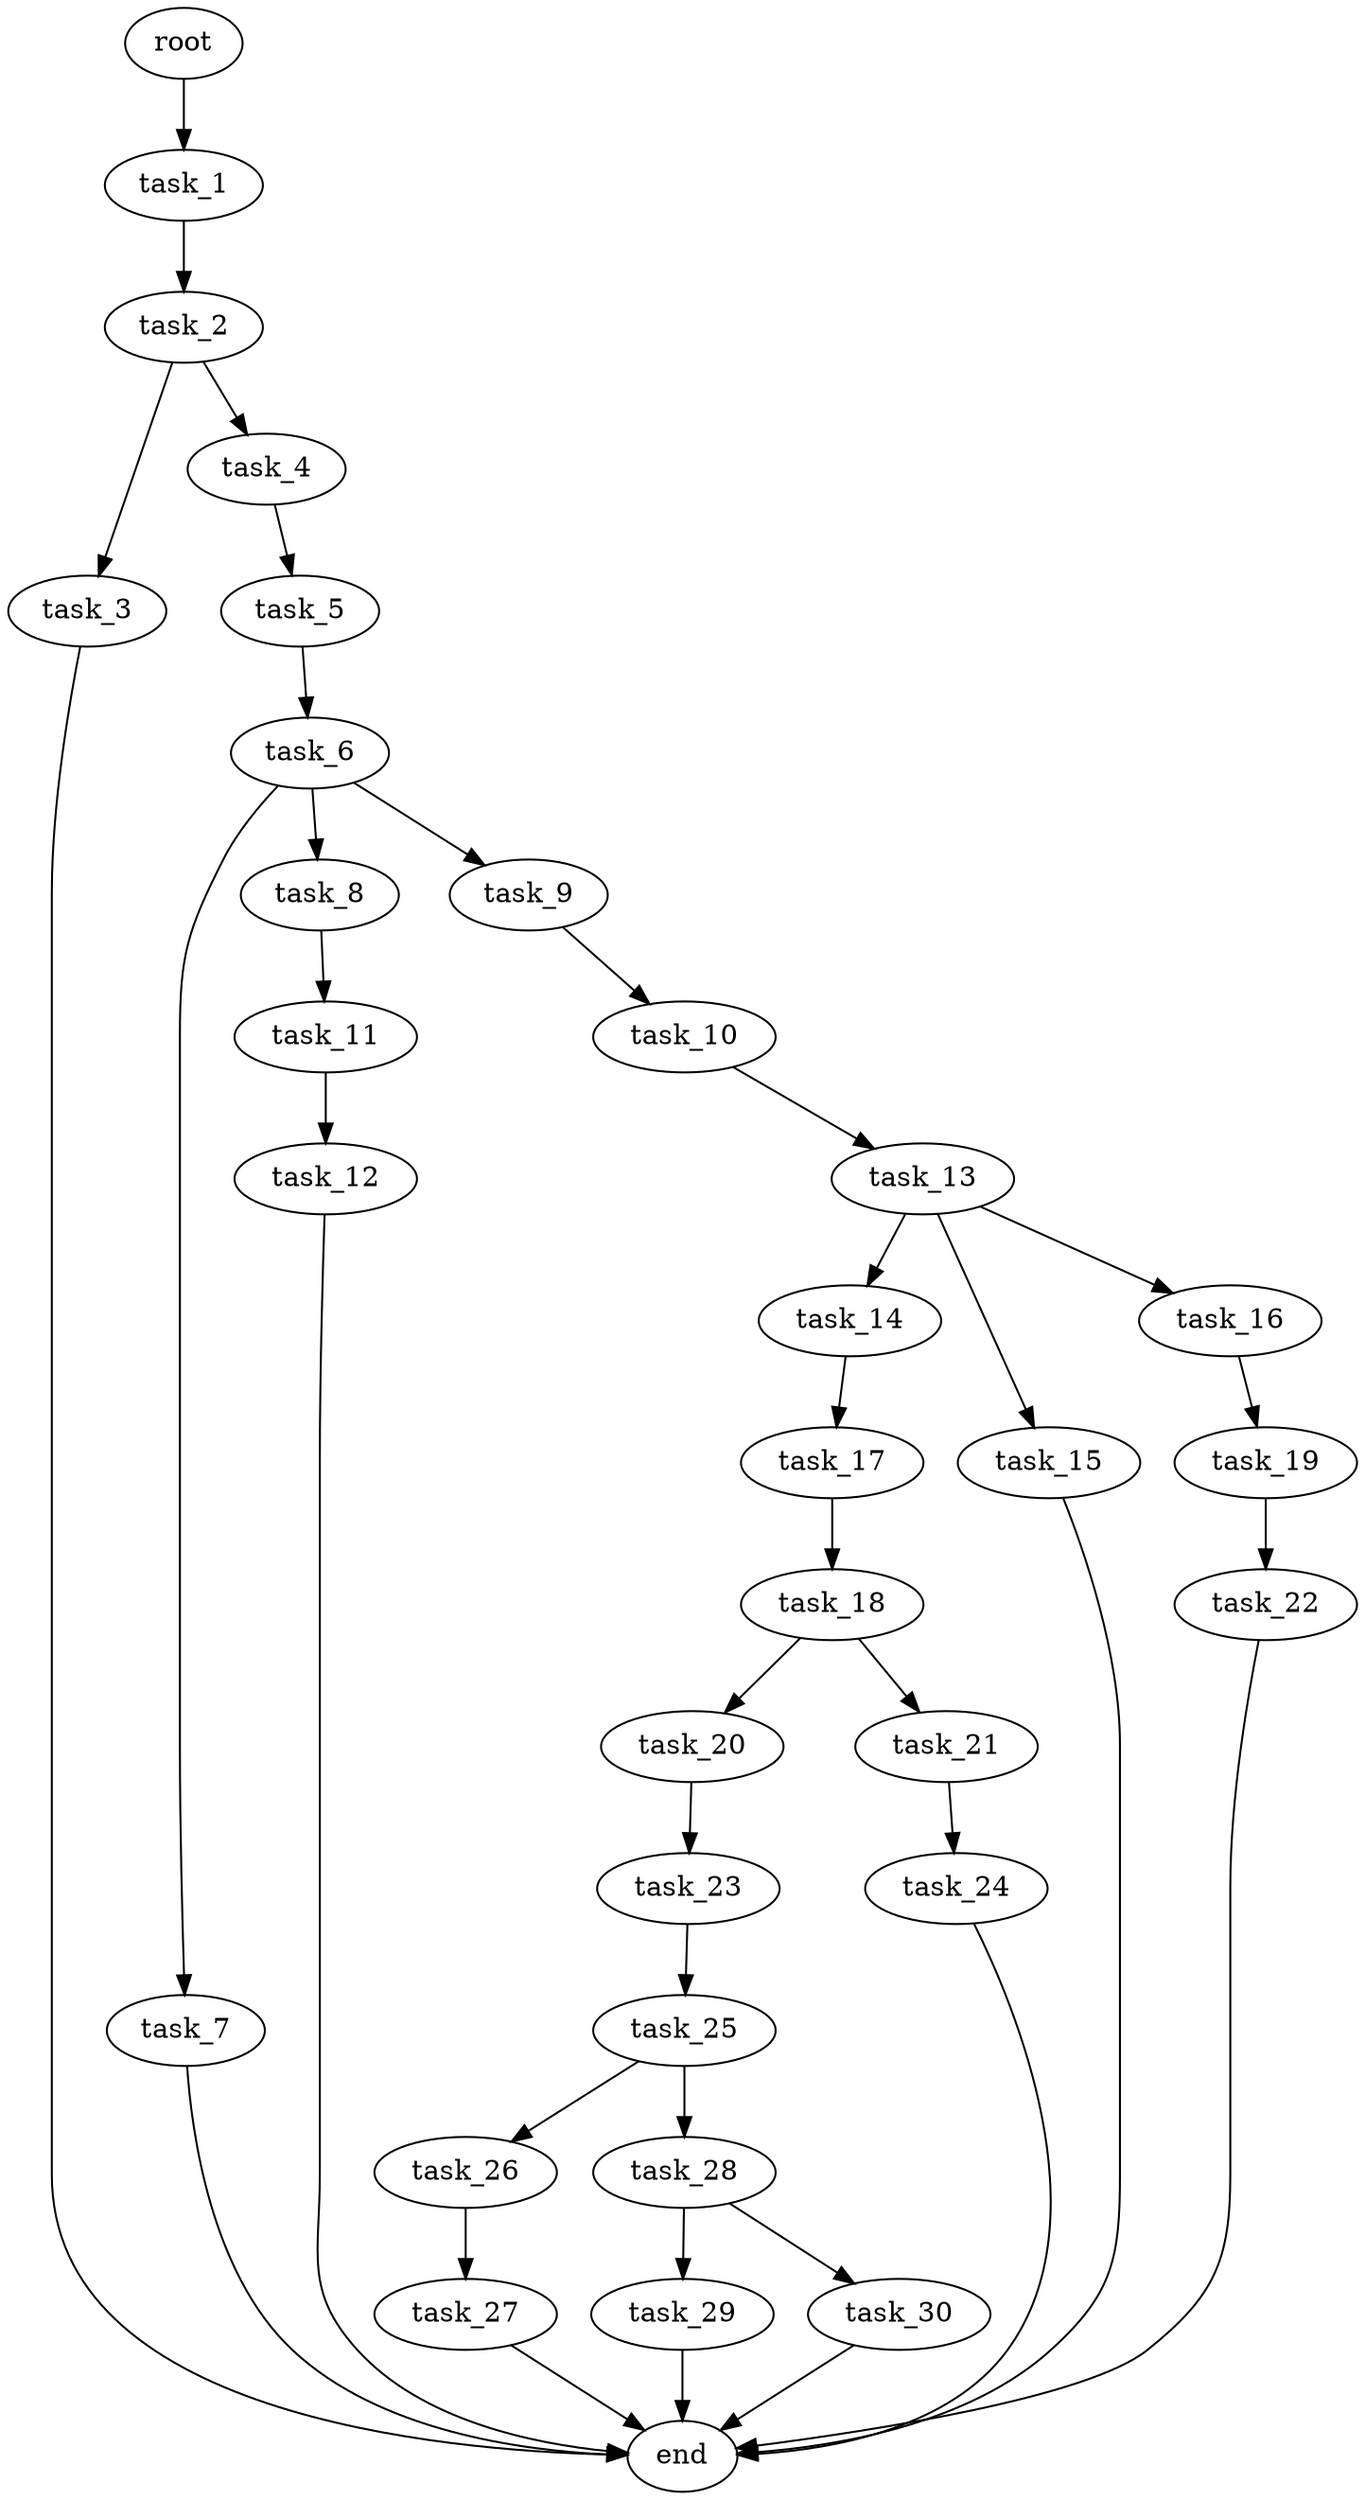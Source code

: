 digraph G {
  root [size="0.000000e+00"];
  task_1 [size="9.532340e+09"];
  task_2 [size="3.486185e+09"];
  task_3 [size="5.515420e+09"];
  task_4 [size="2.943914e+09"];
  task_5 [size="7.452199e+09"];
  task_6 [size="4.958521e+09"];
  task_7 [size="5.127053e+09"];
  task_8 [size="4.000022e+09"];
  task_9 [size="1.931349e+09"];
  task_10 [size="1.730422e+09"];
  task_11 [size="6.870888e+09"];
  task_12 [size="8.873262e+09"];
  task_13 [size="2.811547e+09"];
  task_14 [size="3.928866e+09"];
  task_15 [size="5.836899e+09"];
  task_16 [size="7.664722e+09"];
  task_17 [size="3.116540e+09"];
  task_18 [size="7.941201e+09"];
  task_19 [size="9.537667e+09"];
  task_20 [size="4.878830e+09"];
  task_21 [size="8.828690e+09"];
  task_22 [size="4.237949e+09"];
  task_23 [size="7.471046e+09"];
  task_24 [size="8.159106e+09"];
  task_25 [size="6.229487e+09"];
  task_26 [size="6.073349e+09"];
  task_27 [size="4.293700e+09"];
  task_28 [size="5.671853e+09"];
  task_29 [size="3.740231e+09"];
  task_30 [size="6.327352e+09"];
  end [size="0.000000e+00"];

  root -> task_1 [size="1.000000e-12"];
  task_1 -> task_2 [size="3.486185e+08"];
  task_2 -> task_3 [size="5.515420e+08"];
  task_2 -> task_4 [size="2.943914e+08"];
  task_3 -> end [size="1.000000e-12"];
  task_4 -> task_5 [size="7.452199e+08"];
  task_5 -> task_6 [size="4.958521e+08"];
  task_6 -> task_7 [size="5.127053e+08"];
  task_6 -> task_8 [size="4.000022e+08"];
  task_6 -> task_9 [size="1.931349e+08"];
  task_7 -> end [size="1.000000e-12"];
  task_8 -> task_11 [size="6.870888e+08"];
  task_9 -> task_10 [size="1.730422e+08"];
  task_10 -> task_13 [size="2.811547e+08"];
  task_11 -> task_12 [size="8.873262e+08"];
  task_12 -> end [size="1.000000e-12"];
  task_13 -> task_14 [size="3.928866e+08"];
  task_13 -> task_15 [size="5.836899e+08"];
  task_13 -> task_16 [size="7.664722e+08"];
  task_14 -> task_17 [size="3.116540e+08"];
  task_15 -> end [size="1.000000e-12"];
  task_16 -> task_19 [size="9.537667e+08"];
  task_17 -> task_18 [size="7.941201e+08"];
  task_18 -> task_20 [size="4.878830e+08"];
  task_18 -> task_21 [size="8.828690e+08"];
  task_19 -> task_22 [size="4.237949e+08"];
  task_20 -> task_23 [size="7.471046e+08"];
  task_21 -> task_24 [size="8.159106e+08"];
  task_22 -> end [size="1.000000e-12"];
  task_23 -> task_25 [size="6.229487e+08"];
  task_24 -> end [size="1.000000e-12"];
  task_25 -> task_26 [size="6.073349e+08"];
  task_25 -> task_28 [size="5.671853e+08"];
  task_26 -> task_27 [size="4.293700e+08"];
  task_27 -> end [size="1.000000e-12"];
  task_28 -> task_29 [size="3.740231e+08"];
  task_28 -> task_30 [size="6.327352e+08"];
  task_29 -> end [size="1.000000e-12"];
  task_30 -> end [size="1.000000e-12"];
}
